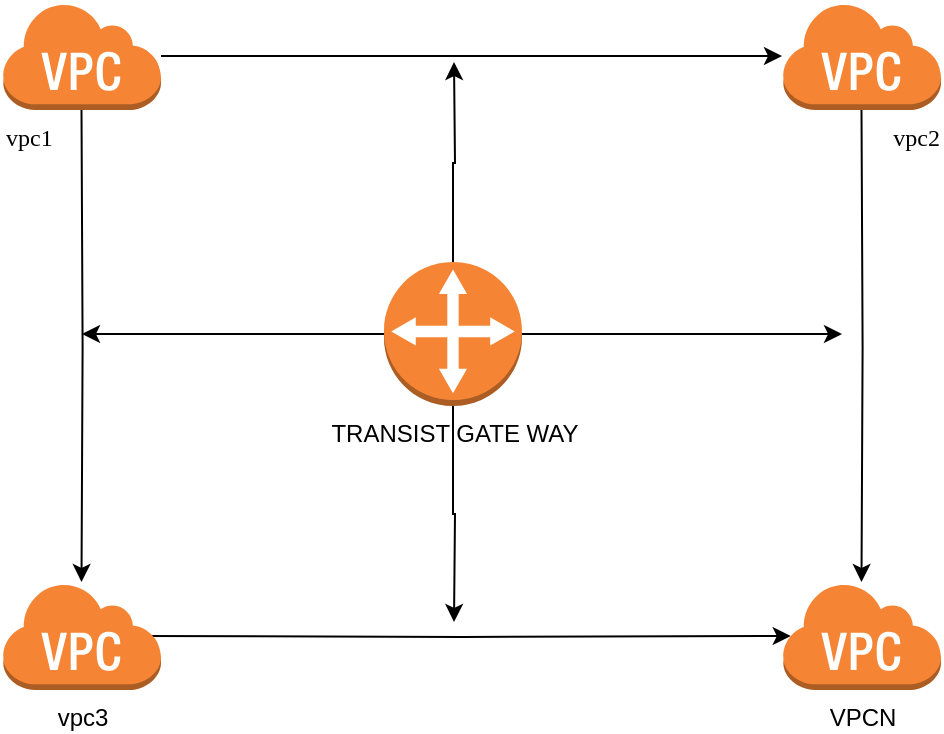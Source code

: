 <mxfile version="20.6.0" type="github">
  <diagram id="a5Ob_W1eTbN9BzRliwAf" name="Page-1">
    <mxGraphModel dx="652" dy="423" grid="1" gridSize="10" guides="1" tooltips="1" connect="1" arrows="1" fold="1" page="1" pageScale="1" pageWidth="850" pageHeight="1100" math="0" shadow="0">
      <root>
        <mxCell id="0" />
        <mxCell id="1" parent="0" />
        <mxCell id="pqXyAPFy5HPmToYryVtD-13" style="edgeStyle=orthogonalEdgeStyle;rounded=0;orthogonalLoop=1;jettySize=auto;html=1;" edge="1" parent="1" source="pqXyAPFy5HPmToYryVtD-1">
          <mxGeometry relative="1" as="geometry">
            <mxPoint x="426" y="140" as="targetPoint" />
          </mxGeometry>
        </mxCell>
        <mxCell id="pqXyAPFy5HPmToYryVtD-15" style="edgeStyle=orthogonalEdgeStyle;rounded=0;orthogonalLoop=1;jettySize=auto;html=1;" edge="1" parent="1" source="pqXyAPFy5HPmToYryVtD-1">
          <mxGeometry relative="1" as="geometry">
            <mxPoint x="620" y="276" as="targetPoint" />
          </mxGeometry>
        </mxCell>
        <mxCell id="pqXyAPFy5HPmToYryVtD-19" style="edgeStyle=orthogonalEdgeStyle;rounded=0;orthogonalLoop=1;jettySize=auto;html=1;exitX=0.5;exitY=1;exitDx=0;exitDy=0;exitPerimeter=0;" edge="1" parent="1" source="pqXyAPFy5HPmToYryVtD-1">
          <mxGeometry relative="1" as="geometry">
            <mxPoint x="426" y="420" as="targetPoint" />
          </mxGeometry>
        </mxCell>
        <mxCell id="pqXyAPFy5HPmToYryVtD-21" style="edgeStyle=orthogonalEdgeStyle;rounded=0;orthogonalLoop=1;jettySize=auto;html=1;exitX=0;exitY=0.5;exitDx=0;exitDy=0;exitPerimeter=0;" edge="1" parent="1" source="pqXyAPFy5HPmToYryVtD-1">
          <mxGeometry relative="1" as="geometry">
            <mxPoint x="240" y="276" as="targetPoint" />
          </mxGeometry>
        </mxCell>
        <mxCell id="pqXyAPFy5HPmToYryVtD-1" value="TRANSIST GATE WAY" style="outlineConnect=0;dashed=0;verticalLabelPosition=bottom;verticalAlign=top;align=center;html=1;shape=mxgraph.aws3.customer_gateway;fillColor=#F58534;gradientColor=none;" vertex="1" parent="1">
          <mxGeometry x="391" y="240" width="69" height="72" as="geometry" />
        </mxCell>
        <mxCell id="pqXyAPFy5HPmToYryVtD-3" style="edgeStyle=orthogonalEdgeStyle;rounded=0;orthogonalLoop=1;jettySize=auto;html=1;" edge="1" parent="1">
          <mxGeometry relative="1" as="geometry">
            <mxPoint x="279.5" y="137" as="sourcePoint" />
            <mxPoint x="590" y="137" as="targetPoint" />
          </mxGeometry>
        </mxCell>
        <mxCell id="pqXyAPFy5HPmToYryVtD-11" style="edgeStyle=orthogonalEdgeStyle;rounded=0;orthogonalLoop=1;jettySize=auto;html=1;" edge="1" parent="1" target="pqXyAPFy5HPmToYryVtD-10">
          <mxGeometry relative="1" as="geometry">
            <mxPoint x="239.75" y="164" as="sourcePoint" />
          </mxGeometry>
        </mxCell>
        <mxCell id="pqXyAPFy5HPmToYryVtD-8" style="edgeStyle=orthogonalEdgeStyle;rounded=0;orthogonalLoop=1;jettySize=auto;html=1;" edge="1" parent="1" target="pqXyAPFy5HPmToYryVtD-7">
          <mxGeometry relative="1" as="geometry">
            <mxPoint x="629.75" y="164" as="sourcePoint" />
          </mxGeometry>
        </mxCell>
        <mxCell id="pqXyAPFy5HPmToYryVtD-9" style="edgeStyle=orthogonalEdgeStyle;rounded=0;orthogonalLoop=1;jettySize=auto;html=1;entryX=0.055;entryY=0.5;entryDx=0;entryDy=0;entryPerimeter=0;" edge="1" parent="1" target="pqXyAPFy5HPmToYryVtD-7">
          <mxGeometry relative="1" as="geometry">
            <mxPoint x="269.5" y="427" as="sourcePoint" />
          </mxGeometry>
        </mxCell>
        <mxCell id="pqXyAPFy5HPmToYryVtD-7" value="VPCN&lt;br&gt;" style="outlineConnect=0;dashed=0;verticalLabelPosition=bottom;verticalAlign=top;align=center;html=1;shape=mxgraph.aws3.virtual_private_cloud;fillColor=#F58534;gradientColor=none;" vertex="1" parent="1">
          <mxGeometry x="590" y="400" width="79.5" height="54" as="geometry" />
        </mxCell>
        <mxCell id="pqXyAPFy5HPmToYryVtD-10" value="vpc3" style="outlineConnect=0;dashed=0;verticalLabelPosition=bottom;verticalAlign=top;align=center;html=1;shape=mxgraph.aws3.virtual_private_cloud;fillColor=#F58534;gradientColor=none;" vertex="1" parent="1">
          <mxGeometry x="200" y="400" width="79.5" height="54" as="geometry" />
        </mxCell>
        <mxCell id="pqXyAPFy5HPmToYryVtD-22" value="vpc2" style="outlineConnect=0;dashed=0;verticalLabelPosition=bottom;verticalAlign=top;align=right;html=1;shape=mxgraph.aws3.virtual_private_cloud;fillColor=#F58534;gradientColor=none;fontFamily=Verdana;" vertex="1" parent="1">
          <mxGeometry x="590" y="110" width="79.5" height="54" as="geometry" />
        </mxCell>
        <mxCell id="pqXyAPFy5HPmToYryVtD-23" value="vpc1" style="outlineConnect=0;dashed=0;verticalLabelPosition=bottom;verticalAlign=top;align=left;html=1;shape=mxgraph.aws3.virtual_private_cloud;fillColor=#F58534;gradientColor=none;fontFamily=Verdana;" vertex="1" parent="1">
          <mxGeometry x="200" y="110" width="79.5" height="54" as="geometry" />
        </mxCell>
      </root>
    </mxGraphModel>
  </diagram>
</mxfile>
